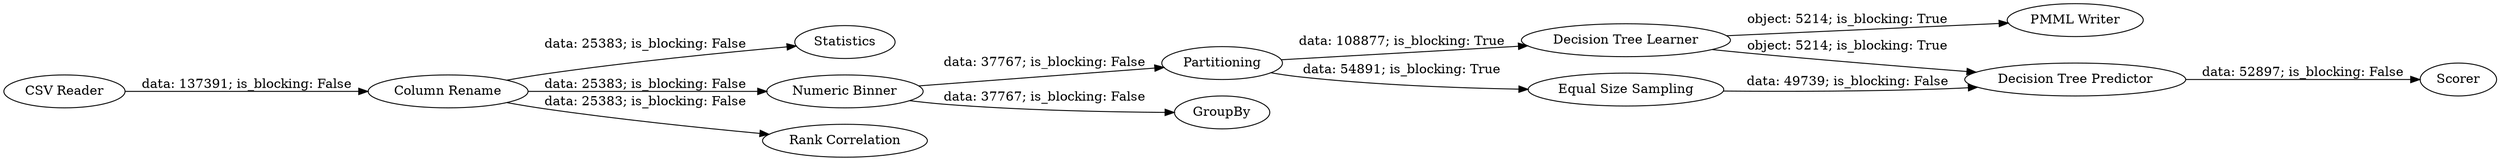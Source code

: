digraph {
	"-1094747754005291382_7" [label=Statistics]
	"-1094747754005291382_3" [label=Partitioning]
	"-1094747754005291382_1" [label="CSV Reader"]
	"-1094747754005291382_8" [label="Column Rename"]
	"-1094747754005291382_14" [label="Decision Tree Learner"]
	"6103924838763975073_12" [label=GroupBy]
	"-1094747754005291382_18" [label="PMML Writer"]
	"-1094747754005291382_16" [label="Decision Tree Predictor"]
	"-1094747754005291382_9" [label="Numeric Binner"]
	"-1094747754005291382_15" [label="Equal Size Sampling"]
	"-1094747754005291382_13" [label="Rank Correlation"]
	"-1094747754005291382_17" [label=Scorer]
	"-1094747754005291382_15" -> "-1094747754005291382_16" [label="data: 49739; is_blocking: False"]
	"-1094747754005291382_1" -> "-1094747754005291382_8" [label="data: 137391; is_blocking: False"]
	"-1094747754005291382_8" -> "-1094747754005291382_13" [label="data: 25383; is_blocking: False"]
	"-1094747754005291382_14" -> "-1094747754005291382_16" [label="object: 5214; is_blocking: True"]
	"-1094747754005291382_9" -> "-1094747754005291382_3" [label="data: 37767; is_blocking: False"]
	"-1094747754005291382_9" -> "6103924838763975073_12" [label="data: 37767; is_blocking: False"]
	"-1094747754005291382_3" -> "-1094747754005291382_14" [label="data: 108877; is_blocking: True"]
	"-1094747754005291382_3" -> "-1094747754005291382_15" [label="data: 54891; is_blocking: True"]
	"-1094747754005291382_8" -> "-1094747754005291382_7" [label="data: 25383; is_blocking: False"]
	"-1094747754005291382_16" -> "-1094747754005291382_17" [label="data: 52897; is_blocking: False"]
	"-1094747754005291382_14" -> "-1094747754005291382_18" [label="object: 5214; is_blocking: True"]
	"-1094747754005291382_8" -> "-1094747754005291382_9" [label="data: 25383; is_blocking: False"]
	rankdir=LR
}

